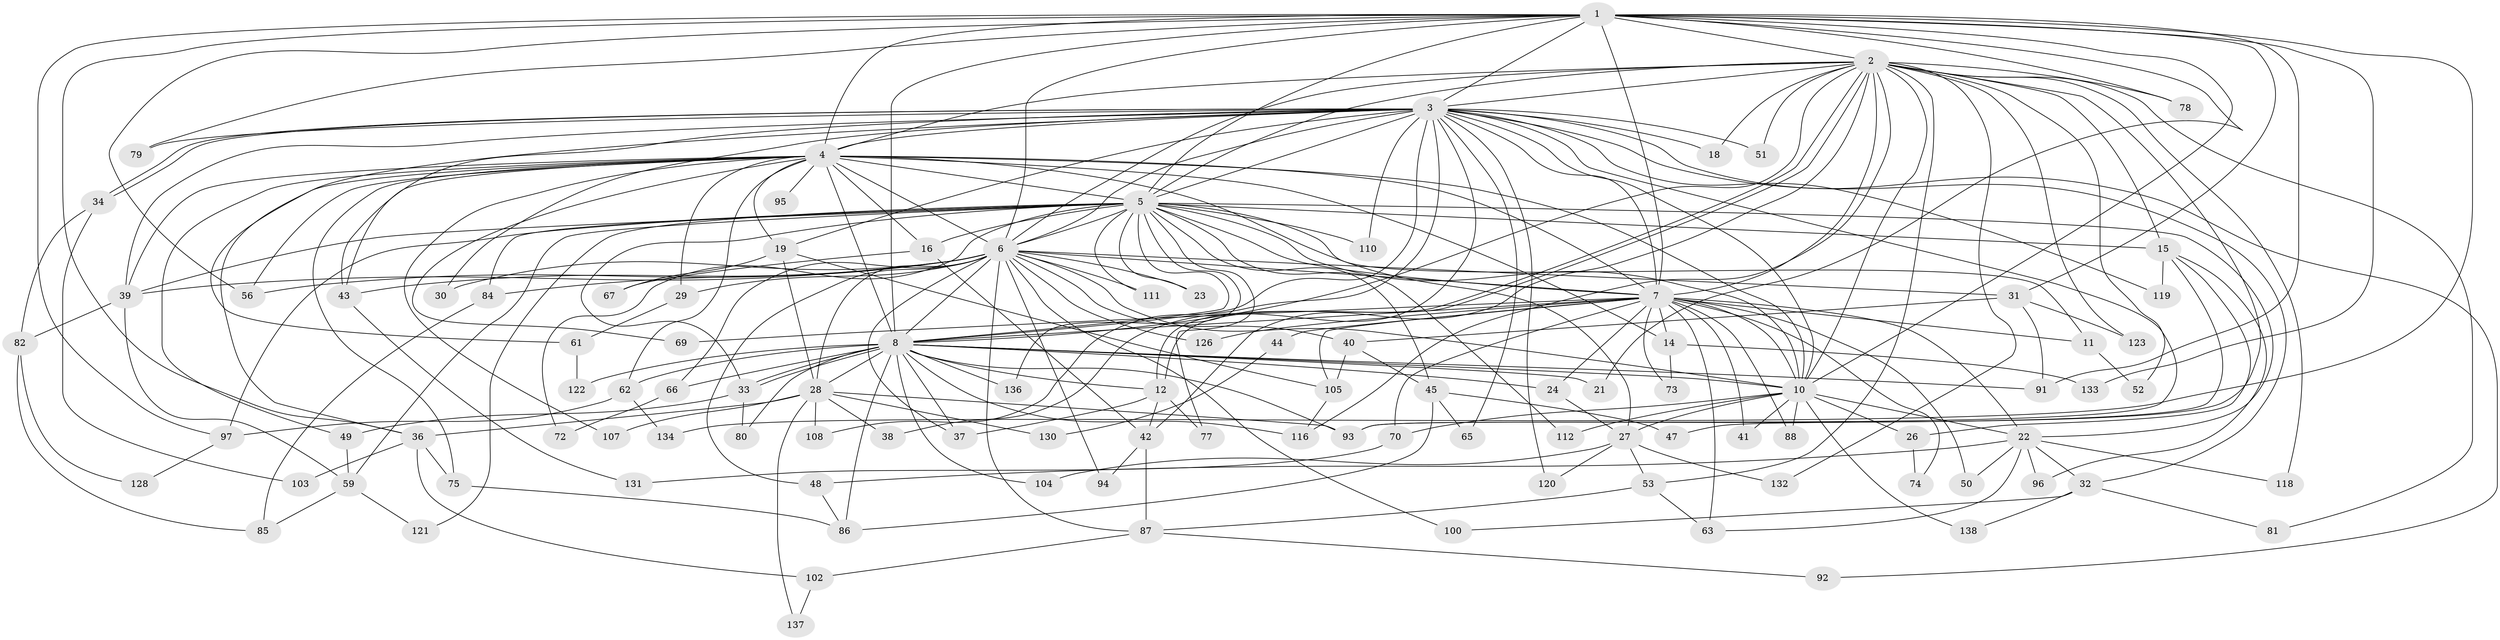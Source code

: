 // original degree distribution, {20: 0.007246376811594203, 21: 0.007246376811594203, 28: 0.028985507246376812, 26: 0.007246376811594203, 15: 0.007246376811594203, 19: 0.007246376811594203, 18: 0.007246376811594203, 3: 0.1956521739130435, 4: 0.09420289855072464, 6: 0.021739130434782608, 7: 0.021739130434782608, 2: 0.5217391304347826, 5: 0.06521739130434782, 10: 0.007246376811594203}
// Generated by graph-tools (version 1.1) at 2025/41/03/06/25 10:41:40]
// undirected, 105 vertices, 250 edges
graph export_dot {
graph [start="1"]
  node [color=gray90,style=filled];
  1 [super="+71"];
  2 [super="+17"];
  3 [super="+83"];
  4 [super="+57"];
  5 [super="+89"];
  6 [super="+117"];
  7 [super="+9"];
  8 [super="+125"];
  10 [super="+20"];
  11;
  12 [super="+13"];
  14;
  15 [super="+129"];
  16;
  18;
  19 [super="+127"];
  21;
  22 [super="+25"];
  23;
  24 [super="+35"];
  26;
  27;
  28 [super="+54"];
  29;
  30;
  31;
  32 [super="+68"];
  33 [super="+58"];
  34;
  36 [super="+76"];
  37 [super="+46"];
  38;
  39 [super="+98"];
  40;
  41;
  42 [super="+101"];
  43 [super="+55"];
  44;
  45 [super="+135"];
  47;
  48 [super="+114"];
  49 [super="+64"];
  50;
  51 [super="+60"];
  52;
  53 [super="+99"];
  56 [super="+113"];
  59;
  61;
  62;
  63;
  65;
  66;
  67;
  69;
  70;
  72;
  73;
  74;
  75;
  77;
  78;
  79;
  80;
  81;
  82 [super="+90"];
  84;
  85;
  86;
  87 [super="+109"];
  88;
  91;
  92;
  93 [super="+115"];
  94;
  95;
  96;
  97 [super="+106"];
  100;
  102;
  103;
  104;
  105 [super="+124"];
  107;
  108;
  110;
  111;
  112;
  116;
  118;
  119;
  120;
  121;
  122;
  123;
  126;
  128;
  130;
  131;
  132;
  133;
  134;
  136;
  137;
  138;
  1 -- 2;
  1 -- 3;
  1 -- 4 [weight=2];
  1 -- 5;
  1 -- 6;
  1 -- 7 [weight=2];
  1 -- 8;
  1 -- 10;
  1 -- 21;
  1 -- 31;
  1 -- 56;
  1 -- 78;
  1 -- 79;
  1 -- 91;
  1 -- 97;
  1 -- 133;
  1 -- 134;
  1 -- 36;
  2 -- 3;
  2 -- 4;
  2 -- 5;
  2 -- 6;
  2 -- 7 [weight=2];
  2 -- 8 [weight=2];
  2 -- 10;
  2 -- 12;
  2 -- 12;
  2 -- 15;
  2 -- 18;
  2 -- 47;
  2 -- 51 [weight=2];
  2 -- 53;
  2 -- 78;
  2 -- 81;
  2 -- 116;
  2 -- 118;
  2 -- 132;
  2 -- 52;
  2 -- 42;
  2 -- 123;
  3 -- 4;
  3 -- 5;
  3 -- 6;
  3 -- 7 [weight=2];
  3 -- 8 [weight=2];
  3 -- 10;
  3 -- 18;
  3 -- 19;
  3 -- 30;
  3 -- 32;
  3 -- 34;
  3 -- 34;
  3 -- 38;
  3 -- 39;
  3 -- 43;
  3 -- 51;
  3 -- 61;
  3 -- 65;
  3 -- 79;
  3 -- 108;
  3 -- 110;
  3 -- 119;
  3 -- 120;
  3 -- 93;
  3 -- 92;
  4 -- 5 [weight=2];
  4 -- 6;
  4 -- 7 [weight=2];
  4 -- 8;
  4 -- 10 [weight=2];
  4 -- 14;
  4 -- 16;
  4 -- 19;
  4 -- 27;
  4 -- 29;
  4 -- 36;
  4 -- 43;
  4 -- 49;
  4 -- 62;
  4 -- 69;
  4 -- 75;
  4 -- 95 [weight=2];
  4 -- 107;
  4 -- 39;
  4 -- 56;
  5 -- 6;
  5 -- 7 [weight=2];
  5 -- 8;
  5 -- 10;
  5 -- 11;
  5 -- 15;
  5 -- 16;
  5 -- 22;
  5 -- 23;
  5 -- 45;
  5 -- 59;
  5 -- 72;
  5 -- 77;
  5 -- 84;
  5 -- 110;
  5 -- 111;
  5 -- 112;
  5 -- 121;
  5 -- 136;
  5 -- 39;
  5 -- 97;
  5 -- 33;
  6 -- 7 [weight=2];
  6 -- 8;
  6 -- 10;
  6 -- 23;
  6 -- 28 [weight=2];
  6 -- 29;
  6 -- 30;
  6 -- 31;
  6 -- 37;
  6 -- 39;
  6 -- 40;
  6 -- 48;
  6 -- 56;
  6 -- 66;
  6 -- 84;
  6 -- 87;
  6 -- 94;
  6 -- 100;
  6 -- 111;
  6 -- 126;
  6 -- 43;
  7 -- 8 [weight=2];
  7 -- 10 [weight=2];
  7 -- 22;
  7 -- 24;
  7 -- 44 [weight=2];
  7 -- 74;
  7 -- 88;
  7 -- 126;
  7 -- 69;
  7 -- 70;
  7 -- 11;
  7 -- 73;
  7 -- 14;
  7 -- 41;
  7 -- 105;
  7 -- 50;
  7 -- 63;
  8 -- 10;
  8 -- 21;
  8 -- 24;
  8 -- 28;
  8 -- 33;
  8 -- 33;
  8 -- 37;
  8 -- 62;
  8 -- 66;
  8 -- 80;
  8 -- 86;
  8 -- 93;
  8 -- 104;
  8 -- 116;
  8 -- 122;
  8 -- 136;
  8 -- 91;
  8 -- 12;
  10 -- 26;
  10 -- 27;
  10 -- 41;
  10 -- 70;
  10 -- 88;
  10 -- 112;
  10 -- 138;
  10 -- 22;
  11 -- 52;
  12 -- 77;
  12 -- 42;
  12 -- 37;
  14 -- 73;
  14 -- 133;
  15 -- 26;
  15 -- 96;
  15 -- 119;
  15 -- 93;
  16 -- 67;
  16 -- 42;
  19 -- 67;
  19 -- 28;
  19 -- 105;
  22 -- 32 [weight=2];
  22 -- 96;
  22 -- 48;
  22 -- 50;
  22 -- 118;
  22 -- 63;
  24 -- 27;
  26 -- 74;
  27 -- 53;
  27 -- 104;
  27 -- 120;
  27 -- 132;
  28 -- 36;
  28 -- 38;
  28 -- 93;
  28 -- 107;
  28 -- 108;
  28 -- 137;
  28 -- 130;
  29 -- 61;
  31 -- 40;
  31 -- 91;
  31 -- 123;
  32 -- 81;
  32 -- 100;
  32 -- 138;
  33 -- 49;
  33 -- 80;
  34 -- 82;
  34 -- 103;
  36 -- 75;
  36 -- 102;
  36 -- 103;
  39 -- 59;
  39 -- 82;
  40 -- 45;
  40 -- 105;
  42 -- 87;
  42 -- 94;
  43 -- 131;
  44 -- 130;
  45 -- 47;
  45 -- 65;
  45 -- 86;
  48 -- 86;
  49 -- 59;
  53 -- 87;
  53 -- 63;
  59 -- 85;
  59 -- 121;
  61 -- 122;
  62 -- 97;
  62 -- 134;
  66 -- 72;
  70 -- 131;
  75 -- 86;
  82 -- 128;
  82 -- 85;
  84 -- 85;
  87 -- 92;
  87 -- 102;
  97 -- 128;
  102 -- 137;
  105 -- 116;
}
